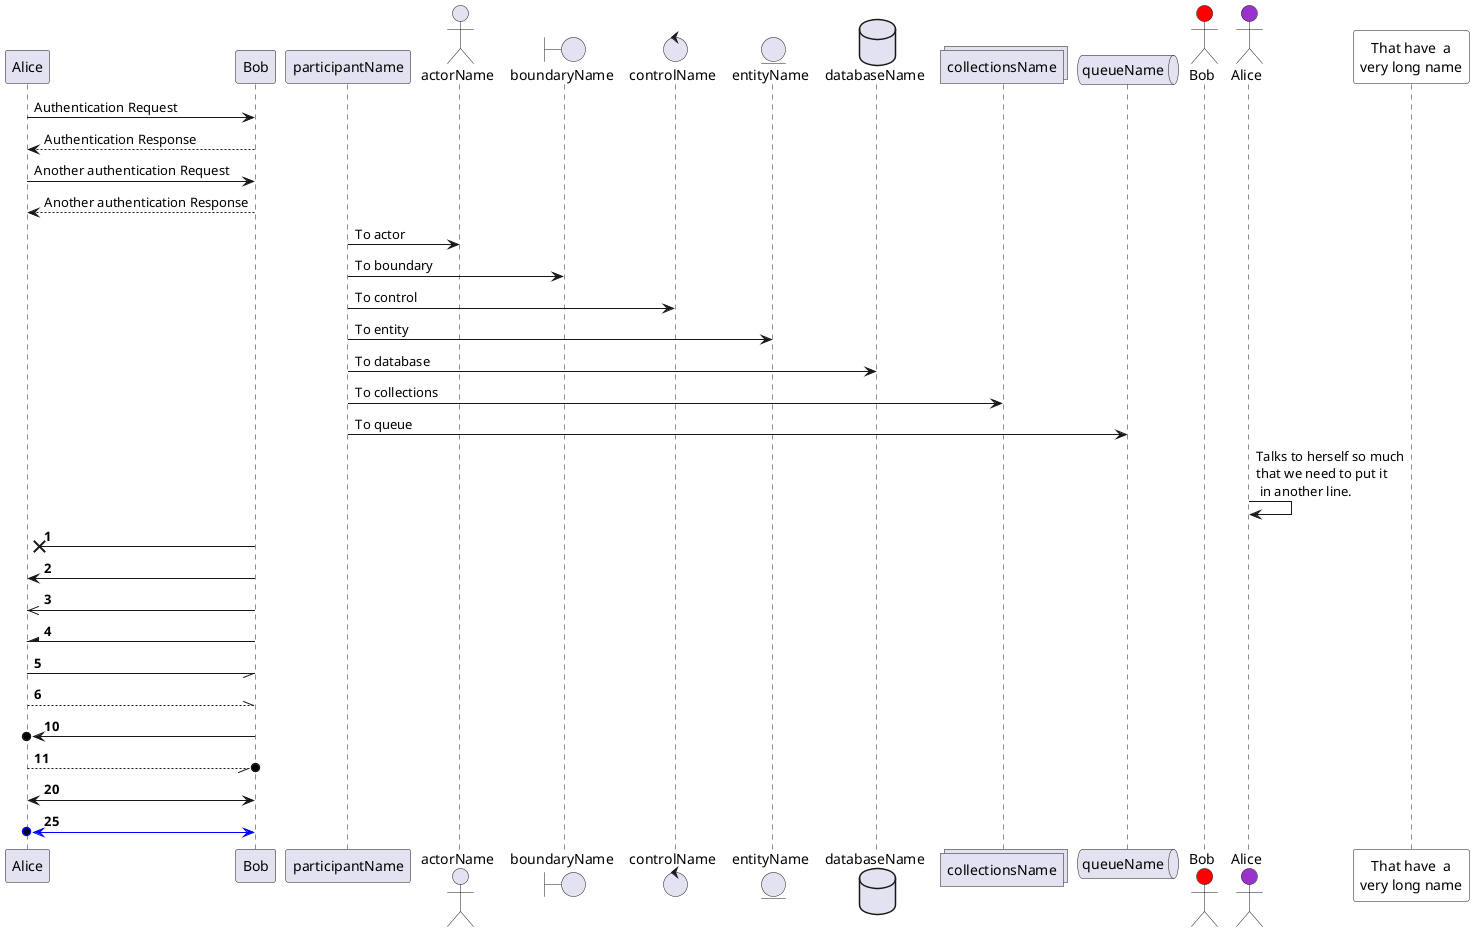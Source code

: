 @startuml Sequence Diagrams

Alice -> Bob: Authentication Request
Bob --> Alice: Authentication Response

Alice -> Bob: Another authentication Request
Alice <-- Bob: Another authentication Response

participant participantName as participantAlias
actor       actorName       as actorAlias
boundary    boundaryName    as boundaryAlias
control     controlName     as controlAlias
entity      entityName      as entityAlias
database    databaseName    as databaseAlias
collections collectionsName as collectionsAlias
queue       queueName       as queueAlias

participantAlias -> actorAlias       : To actor 
participantAlias -> boundaryAlias    : To boundary
participantAlias -> controlAlias     : To control
participantAlias -> entityAlias      : To entity
participantAlias -> databaseAlias    : To database
participantAlias -> collectionsAlias : To collections
participantAlias -> queueAlias       : To queue

' a comment
/' a multiline 
comment
that ends here '/

actor Bob as actorBob #red

actor Alice as actorAlice #9933CC

participant "That have  a\nvery long name" as longNameParticipant #FFF

actorAlice -> actorAlice: Talks to herself so much\nthat we need to put it\n in another line.

autonumber
Bob ->x Alice
Bob -> Alice
Bob ->> Alice
Bob -\ Alice
Bob \\- Alice
Bob //-- Alice

autonumber 10
Bob ->o Alice
Bob o\\-- Alice

autonumber 20 5
Bob <-> Alice
Bob <[#blue]->o Alice

@enduml
